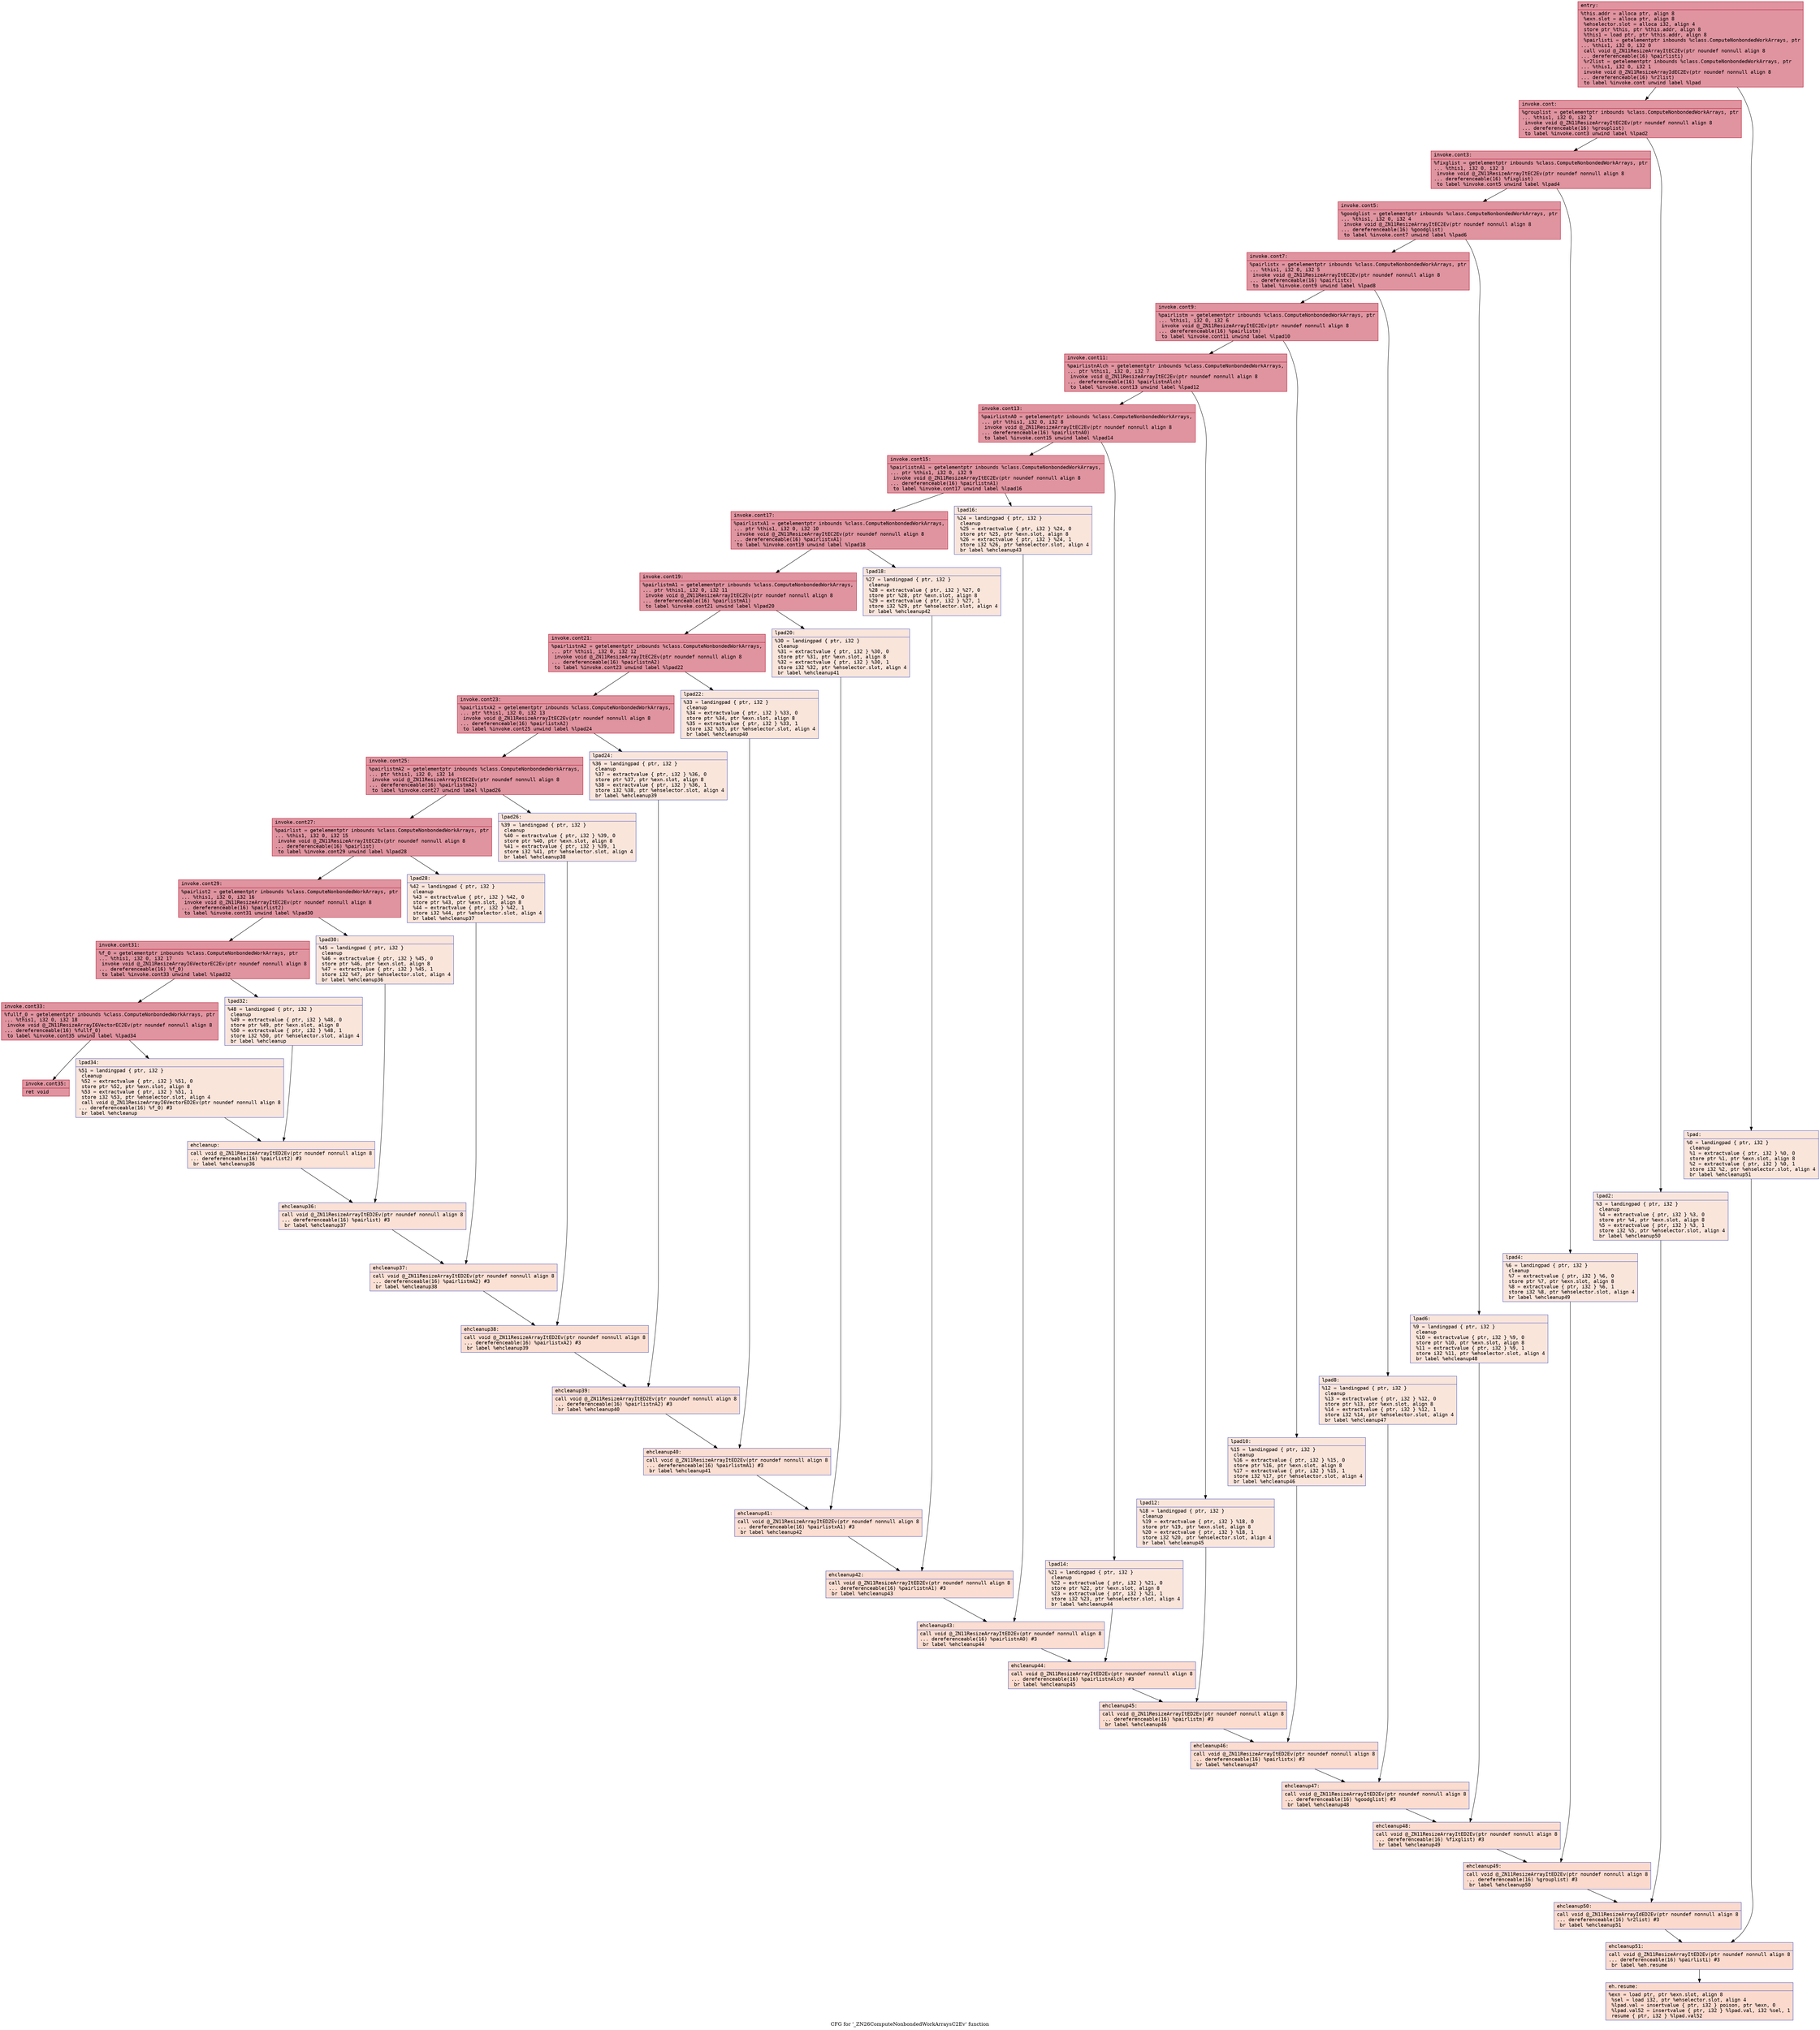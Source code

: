 digraph "CFG for '_ZN26ComputeNonbondedWorkArraysC2Ev' function" {
	label="CFG for '_ZN26ComputeNonbondedWorkArraysC2Ev' function";

	Node0x5621f76eb120 [shape=record,color="#b70d28ff", style=filled, fillcolor="#b70d2870" fontname="Courier",label="{entry:\l|  %this.addr = alloca ptr, align 8\l  %exn.slot = alloca ptr, align 8\l  %ehselector.slot = alloca i32, align 4\l  store ptr %this, ptr %this.addr, align 8\l  %this1 = load ptr, ptr %this.addr, align 8\l  %pairlisti = getelementptr inbounds %class.ComputeNonbondedWorkArrays, ptr\l... %this1, i32 0, i32 0\l  call void @_ZN11ResizeArrayItEC2Ev(ptr noundef nonnull align 8\l... dereferenceable(16) %pairlisti)\l  %r2list = getelementptr inbounds %class.ComputeNonbondedWorkArrays, ptr\l... %this1, i32 0, i32 1\l  invoke void @_ZN11ResizeArrayIdEC2Ev(ptr noundef nonnull align 8\l... dereferenceable(16) %r2list)\l          to label %invoke.cont unwind label %lpad\l}"];
	Node0x5621f76eb120 -> Node0x5621f76ebc50[tooltip="entry -> invoke.cont\nProbability 100.00%" ];
	Node0x5621f76eb120 -> Node0x5621f76ebd30[tooltip="entry -> lpad\nProbability 0.00%" ];
	Node0x5621f76ebc50 [shape=record,color="#b70d28ff", style=filled, fillcolor="#b70d2870" fontname="Courier",label="{invoke.cont:\l|  %grouplist = getelementptr inbounds %class.ComputeNonbondedWorkArrays, ptr\l... %this1, i32 0, i32 2\l  invoke void @_ZN11ResizeArrayItEC2Ev(ptr noundef nonnull align 8\l... dereferenceable(16) %grouplist)\l          to label %invoke.cont3 unwind label %lpad2\l}"];
	Node0x5621f76ebc50 -> Node0x5621f76ec070[tooltip="invoke.cont -> invoke.cont3\nProbability 100.00%" ];
	Node0x5621f76ebc50 -> Node0x5621f76ec0f0[tooltip="invoke.cont -> lpad2\nProbability 0.00%" ];
	Node0x5621f76ec070 [shape=record,color="#b70d28ff", style=filled, fillcolor="#b70d2870" fontname="Courier",label="{invoke.cont3:\l|  %fixglist = getelementptr inbounds %class.ComputeNonbondedWorkArrays, ptr\l... %this1, i32 0, i32 3\l  invoke void @_ZN11ResizeArrayItEC2Ev(ptr noundef nonnull align 8\l... dereferenceable(16) %fixglist)\l          to label %invoke.cont5 unwind label %lpad4\l}"];
	Node0x5621f76ec070 -> Node0x5621f76ec4f0[tooltip="invoke.cont3 -> invoke.cont5\nProbability 100.00%" ];
	Node0x5621f76ec070 -> Node0x5621f76ec570[tooltip="invoke.cont3 -> lpad4\nProbability 0.00%" ];
	Node0x5621f76ec4f0 [shape=record,color="#b70d28ff", style=filled, fillcolor="#b70d2870" fontname="Courier",label="{invoke.cont5:\l|  %goodglist = getelementptr inbounds %class.ComputeNonbondedWorkArrays, ptr\l... %this1, i32 0, i32 4\l  invoke void @_ZN11ResizeArrayItEC2Ev(ptr noundef nonnull align 8\l... dereferenceable(16) %goodglist)\l          to label %invoke.cont7 unwind label %lpad6\l}"];
	Node0x5621f76ec4f0 -> Node0x5621f76ecfc0[tooltip="invoke.cont5 -> invoke.cont7\nProbability 100.00%" ];
	Node0x5621f76ec4f0 -> Node0x5621f76ed040[tooltip="invoke.cont5 -> lpad6\nProbability 0.00%" ];
	Node0x5621f76ecfc0 [shape=record,color="#b70d28ff", style=filled, fillcolor="#b70d2870" fontname="Courier",label="{invoke.cont7:\l|  %pairlistx = getelementptr inbounds %class.ComputeNonbondedWorkArrays, ptr\l... %this1, i32 0, i32 5\l  invoke void @_ZN11ResizeArrayItEC2Ev(ptr noundef nonnull align 8\l... dereferenceable(16) %pairlistx)\l          to label %invoke.cont9 unwind label %lpad8\l}"];
	Node0x5621f76ecfc0 -> Node0x5621f76ed280[tooltip="invoke.cont7 -> invoke.cont9\nProbability 100.00%" ];
	Node0x5621f76ecfc0 -> Node0x5621f76ed300[tooltip="invoke.cont7 -> lpad8\nProbability 0.00%" ];
	Node0x5621f76ed280 [shape=record,color="#b70d28ff", style=filled, fillcolor="#b70d2870" fontname="Courier",label="{invoke.cont9:\l|  %pairlistm = getelementptr inbounds %class.ComputeNonbondedWorkArrays, ptr\l... %this1, i32 0, i32 6\l  invoke void @_ZN11ResizeArrayItEC2Ev(ptr noundef nonnull align 8\l... dereferenceable(16) %pairlistm)\l          to label %invoke.cont11 unwind label %lpad10\l}"];
	Node0x5621f76ed280 -> Node0x5621f76ed540[tooltip="invoke.cont9 -> invoke.cont11\nProbability 100.00%" ];
	Node0x5621f76ed280 -> Node0x5621f76ed5c0[tooltip="invoke.cont9 -> lpad10\nProbability 0.00%" ];
	Node0x5621f76ed540 [shape=record,color="#b70d28ff", style=filled, fillcolor="#b70d2870" fontname="Courier",label="{invoke.cont11:\l|  %pairlistnAlch = getelementptr inbounds %class.ComputeNonbondedWorkArrays,\l... ptr %this1, i32 0, i32 7\l  invoke void @_ZN11ResizeArrayItEC2Ev(ptr noundef nonnull align 8\l... dereferenceable(16) %pairlistnAlch)\l          to label %invoke.cont13 unwind label %lpad12\l}"];
	Node0x5621f76ed540 -> Node0x5621f76edb20[tooltip="invoke.cont11 -> invoke.cont13\nProbability 100.00%" ];
	Node0x5621f76ed540 -> Node0x5621f76edba0[tooltip="invoke.cont11 -> lpad12\nProbability 0.00%" ];
	Node0x5621f76edb20 [shape=record,color="#b70d28ff", style=filled, fillcolor="#b70d2870" fontname="Courier",label="{invoke.cont13:\l|  %pairlistnA0 = getelementptr inbounds %class.ComputeNonbondedWorkArrays,\l... ptr %this1, i32 0, i32 8\l  invoke void @_ZN11ResizeArrayItEC2Ev(ptr noundef nonnull align 8\l... dereferenceable(16) %pairlistnA0)\l          to label %invoke.cont15 unwind label %lpad14\l}"];
	Node0x5621f76edb20 -> Node0x5621f76edec0[tooltip="invoke.cont13 -> invoke.cont15\nProbability 100.00%" ];
	Node0x5621f76edb20 -> Node0x5621f76edf40[tooltip="invoke.cont13 -> lpad14\nProbability 0.00%" ];
	Node0x5621f76edec0 [shape=record,color="#b70d28ff", style=filled, fillcolor="#b70d2870" fontname="Courier",label="{invoke.cont15:\l|  %pairlistnA1 = getelementptr inbounds %class.ComputeNonbondedWorkArrays,\l... ptr %this1, i32 0, i32 9\l  invoke void @_ZN11ResizeArrayItEC2Ev(ptr noundef nonnull align 8\l... dereferenceable(16) %pairlistnA1)\l          to label %invoke.cont17 unwind label %lpad16\l}"];
	Node0x5621f76edec0 -> Node0x5621f76ee260[tooltip="invoke.cont15 -> invoke.cont17\nProbability 100.00%" ];
	Node0x5621f76edec0 -> Node0x5621f76ee2e0[tooltip="invoke.cont15 -> lpad16\nProbability 0.00%" ];
	Node0x5621f76ee260 [shape=record,color="#b70d28ff", style=filled, fillcolor="#b70d2870" fontname="Courier",label="{invoke.cont17:\l|  %pairlistxA1 = getelementptr inbounds %class.ComputeNonbondedWorkArrays,\l... ptr %this1, i32 0, i32 10\l  invoke void @_ZN11ResizeArrayItEC2Ev(ptr noundef nonnull align 8\l... dereferenceable(16) %pairlistxA1)\l          to label %invoke.cont19 unwind label %lpad18\l}"];
	Node0x5621f76ee260 -> Node0x5621f76ee600[tooltip="invoke.cont17 -> invoke.cont19\nProbability 100.00%" ];
	Node0x5621f76ee260 -> Node0x5621f76ee680[tooltip="invoke.cont17 -> lpad18\nProbability 0.00%" ];
	Node0x5621f76ee600 [shape=record,color="#b70d28ff", style=filled, fillcolor="#b70d2870" fontname="Courier",label="{invoke.cont19:\l|  %pairlistmA1 = getelementptr inbounds %class.ComputeNonbondedWorkArrays,\l... ptr %this1, i32 0, i32 11\l  invoke void @_ZN11ResizeArrayItEC2Ev(ptr noundef nonnull align 8\l... dereferenceable(16) %pairlistmA1)\l          to label %invoke.cont21 unwind label %lpad20\l}"];
	Node0x5621f76ee600 -> Node0x5621f76ee9a0[tooltip="invoke.cont19 -> invoke.cont21\nProbability 100.00%" ];
	Node0x5621f76ee600 -> Node0x5621f76eea20[tooltip="invoke.cont19 -> lpad20\nProbability 0.00%" ];
	Node0x5621f76ee9a0 [shape=record,color="#b70d28ff", style=filled, fillcolor="#b70d2870" fontname="Courier",label="{invoke.cont21:\l|  %pairlistnA2 = getelementptr inbounds %class.ComputeNonbondedWorkArrays,\l... ptr %this1, i32 0, i32 12\l  invoke void @_ZN11ResizeArrayItEC2Ev(ptr noundef nonnull align 8\l... dereferenceable(16) %pairlistnA2)\l          to label %invoke.cont23 unwind label %lpad22\l}"];
	Node0x5621f76ee9a0 -> Node0x5621f76eed40[tooltip="invoke.cont21 -> invoke.cont23\nProbability 100.00%" ];
	Node0x5621f76ee9a0 -> Node0x5621f76eedc0[tooltip="invoke.cont21 -> lpad22\nProbability 0.00%" ];
	Node0x5621f76eed40 [shape=record,color="#b70d28ff", style=filled, fillcolor="#b70d2870" fontname="Courier",label="{invoke.cont23:\l|  %pairlistxA2 = getelementptr inbounds %class.ComputeNonbondedWorkArrays,\l... ptr %this1, i32 0, i32 13\l  invoke void @_ZN11ResizeArrayItEC2Ev(ptr noundef nonnull align 8\l... dereferenceable(16) %pairlistxA2)\l          to label %invoke.cont25 unwind label %lpad24\l}"];
	Node0x5621f76eed40 -> Node0x5621f76ef0e0[tooltip="invoke.cont23 -> invoke.cont25\nProbability 100.00%" ];
	Node0x5621f76eed40 -> Node0x5621f76ef160[tooltip="invoke.cont23 -> lpad24\nProbability 0.00%" ];
	Node0x5621f76ef0e0 [shape=record,color="#b70d28ff", style=filled, fillcolor="#b70d2870" fontname="Courier",label="{invoke.cont25:\l|  %pairlistmA2 = getelementptr inbounds %class.ComputeNonbondedWorkArrays,\l... ptr %this1, i32 0, i32 14\l  invoke void @_ZN11ResizeArrayItEC2Ev(ptr noundef nonnull align 8\l... dereferenceable(16) %pairlistmA2)\l          to label %invoke.cont27 unwind label %lpad26\l}"];
	Node0x5621f76ef0e0 -> Node0x5621f76ef480[tooltip="invoke.cont25 -> invoke.cont27\nProbability 100.00%" ];
	Node0x5621f76ef0e0 -> Node0x5621f76ef500[tooltip="invoke.cont25 -> lpad26\nProbability 0.00%" ];
	Node0x5621f76ef480 [shape=record,color="#b70d28ff", style=filled, fillcolor="#b70d2870" fontname="Courier",label="{invoke.cont27:\l|  %pairlist = getelementptr inbounds %class.ComputeNonbondedWorkArrays, ptr\l... %this1, i32 0, i32 15\l  invoke void @_ZN11ResizeArrayItEC2Ev(ptr noundef nonnull align 8\l... dereferenceable(16) %pairlist)\l          to label %invoke.cont29 unwind label %lpad28\l}"];
	Node0x5621f76ef480 -> Node0x5621f76efe40[tooltip="invoke.cont27 -> invoke.cont29\nProbability 100.00%" ];
	Node0x5621f76ef480 -> Node0x5621f76efec0[tooltip="invoke.cont27 -> lpad28\nProbability 0.00%" ];
	Node0x5621f76efe40 [shape=record,color="#b70d28ff", style=filled, fillcolor="#b70d2870" fontname="Courier",label="{invoke.cont29:\l|  %pairlist2 = getelementptr inbounds %class.ComputeNonbondedWorkArrays, ptr\l... %this1, i32 0, i32 16\l  invoke void @_ZN11ResizeArrayItEC2Ev(ptr noundef nonnull align 8\l... dereferenceable(16) %pairlist2)\l          to label %invoke.cont31 unwind label %lpad30\l}"];
	Node0x5621f76efe40 -> Node0x5621f76f01e0[tooltip="invoke.cont29 -> invoke.cont31\nProbability 100.00%" ];
	Node0x5621f76efe40 -> Node0x5621f76f0260[tooltip="invoke.cont29 -> lpad30\nProbability 0.00%" ];
	Node0x5621f76f01e0 [shape=record,color="#b70d28ff", style=filled, fillcolor="#b70d2870" fontname="Courier",label="{invoke.cont31:\l|  %f_0 = getelementptr inbounds %class.ComputeNonbondedWorkArrays, ptr\l... %this1, i32 0, i32 17\l  invoke void @_ZN11ResizeArrayI6VectorEC2Ev(ptr noundef nonnull align 8\l... dereferenceable(16) %f_0)\l          to label %invoke.cont33 unwind label %lpad32\l}"];
	Node0x5621f76f01e0 -> Node0x5621f76f0550[tooltip="invoke.cont31 -> invoke.cont33\nProbability 100.00%" ];
	Node0x5621f76f01e0 -> Node0x5621f76f05d0[tooltip="invoke.cont31 -> lpad32\nProbability 0.00%" ];
	Node0x5621f76f0550 [shape=record,color="#b70d28ff", style=filled, fillcolor="#b70d2870" fontname="Courier",label="{invoke.cont33:\l|  %fullf_0 = getelementptr inbounds %class.ComputeNonbondedWorkArrays, ptr\l... %this1, i32 0, i32 18\l  invoke void @_ZN11ResizeArrayI6VectorEC2Ev(ptr noundef nonnull align 8\l... dereferenceable(16) %fullf_0)\l          to label %invoke.cont35 unwind label %lpad34\l}"];
	Node0x5621f76f0550 -> Node0x5621f76f09f0[tooltip="invoke.cont33 -> invoke.cont35\nProbability 100.00%" ];
	Node0x5621f76f0550 -> Node0x5621f76f0a70[tooltip="invoke.cont33 -> lpad34\nProbability 0.00%" ];
	Node0x5621f76f09f0 [shape=record,color="#b70d28ff", style=filled, fillcolor="#b70d2870" fontname="Courier",label="{invoke.cont35:\l|  ret void\l}"];
	Node0x5621f76ebd30 [shape=record,color="#3d50c3ff", style=filled, fillcolor="#f4c5ad70" fontname="Courier",label="{lpad:\l|  %0 = landingpad \{ ptr, i32 \}\l          cleanup\l  %1 = extractvalue \{ ptr, i32 \} %0, 0\l  store ptr %1, ptr %exn.slot, align 8\l  %2 = extractvalue \{ ptr, i32 \} %0, 1\l  store i32 %2, ptr %ehselector.slot, align 4\l  br label %ehcleanup51\l}"];
	Node0x5621f76ebd30 -> Node0x5621f76f0f70[tooltip="lpad -> ehcleanup51\nProbability 100.00%" ];
	Node0x5621f76ec0f0 [shape=record,color="#3d50c3ff", style=filled, fillcolor="#f4c5ad70" fontname="Courier",label="{lpad2:\l|  %3 = landingpad \{ ptr, i32 \}\l          cleanup\l  %4 = extractvalue \{ ptr, i32 \} %3, 0\l  store ptr %4, ptr %exn.slot, align 8\l  %5 = extractvalue \{ ptr, i32 \} %3, 1\l  store i32 %5, ptr %ehselector.slot, align 4\l  br label %ehcleanup50\l}"];
	Node0x5621f76ec0f0 -> Node0x5621f76f12b0[tooltip="lpad2 -> ehcleanup50\nProbability 100.00%" ];
	Node0x5621f76ec570 [shape=record,color="#3d50c3ff", style=filled, fillcolor="#f4c5ad70" fontname="Courier",label="{lpad4:\l|  %6 = landingpad \{ ptr, i32 \}\l          cleanup\l  %7 = extractvalue \{ ptr, i32 \} %6, 0\l  store ptr %7, ptr %exn.slot, align 8\l  %8 = extractvalue \{ ptr, i32 \} %6, 1\l  store i32 %8, ptr %ehselector.slot, align 4\l  br label %ehcleanup49\l}"];
	Node0x5621f76ec570 -> Node0x5621f76f1680[tooltip="lpad4 -> ehcleanup49\nProbability 100.00%" ];
	Node0x5621f76ed040 [shape=record,color="#3d50c3ff", style=filled, fillcolor="#f4c5ad70" fontname="Courier",label="{lpad6:\l|  %9 = landingpad \{ ptr, i32 \}\l          cleanup\l  %10 = extractvalue \{ ptr, i32 \} %9, 0\l  store ptr %10, ptr %exn.slot, align 8\l  %11 = extractvalue \{ ptr, i32 \} %9, 1\l  store i32 %11, ptr %ehselector.slot, align 4\l  br label %ehcleanup48\l}"];
	Node0x5621f76ed040 -> Node0x5621f76f1a50[tooltip="lpad6 -> ehcleanup48\nProbability 100.00%" ];
	Node0x5621f76ed300 [shape=record,color="#3d50c3ff", style=filled, fillcolor="#f4c5ad70" fontname="Courier",label="{lpad8:\l|  %12 = landingpad \{ ptr, i32 \}\l          cleanup\l  %13 = extractvalue \{ ptr, i32 \} %12, 0\l  store ptr %13, ptr %exn.slot, align 8\l  %14 = extractvalue \{ ptr, i32 \} %12, 1\l  store i32 %14, ptr %ehselector.slot, align 4\l  br label %ehcleanup47\l}"];
	Node0x5621f76ed300 -> Node0x5621f76ecb00[tooltip="lpad8 -> ehcleanup47\nProbability 100.00%" ];
	Node0x5621f76ed5c0 [shape=record,color="#3d50c3ff", style=filled, fillcolor="#f4c5ad70" fontname="Courier",label="{lpad10:\l|  %15 = landingpad \{ ptr, i32 \}\l          cleanup\l  %16 = extractvalue \{ ptr, i32 \} %15, 0\l  store ptr %16, ptr %exn.slot, align 8\l  %17 = extractvalue \{ ptr, i32 \} %15, 1\l  store i32 %17, ptr %ehselector.slot, align 4\l  br label %ehcleanup46\l}"];
	Node0x5621f76ed5c0 -> Node0x5621f76eced0[tooltip="lpad10 -> ehcleanup46\nProbability 100.00%" ];
	Node0x5621f76edba0 [shape=record,color="#3d50c3ff", style=filled, fillcolor="#f4c5ad70" fontname="Courier",label="{lpad12:\l|  %18 = landingpad \{ ptr, i32 \}\l          cleanup\l  %19 = extractvalue \{ ptr, i32 \} %18, 0\l  store ptr %19, ptr %exn.slot, align 8\l  %20 = extractvalue \{ ptr, i32 \} %18, 1\l  store i32 %20, ptr %ehselector.slot, align 4\l  br label %ehcleanup45\l}"];
	Node0x5621f76edba0 -> Node0x5621f76f2dd0[tooltip="lpad12 -> ehcleanup45\nProbability 100.00%" ];
	Node0x5621f76edf40 [shape=record,color="#3d50c3ff", style=filled, fillcolor="#f4c5ad70" fontname="Courier",label="{lpad14:\l|  %21 = landingpad \{ ptr, i32 \}\l          cleanup\l  %22 = extractvalue \{ ptr, i32 \} %21, 0\l  store ptr %22, ptr %exn.slot, align 8\l  %23 = extractvalue \{ ptr, i32 \} %21, 1\l  store i32 %23, ptr %ehselector.slot, align 4\l  br label %ehcleanup44\l}"];
	Node0x5621f76edf40 -> Node0x5621f76f31a0[tooltip="lpad14 -> ehcleanup44\nProbability 100.00%" ];
	Node0x5621f76ee2e0 [shape=record,color="#3d50c3ff", style=filled, fillcolor="#f4c5ad70" fontname="Courier",label="{lpad16:\l|  %24 = landingpad \{ ptr, i32 \}\l          cleanup\l  %25 = extractvalue \{ ptr, i32 \} %24, 0\l  store ptr %25, ptr %exn.slot, align 8\l  %26 = extractvalue \{ ptr, i32 \} %24, 1\l  store i32 %26, ptr %ehselector.slot, align 4\l  br label %ehcleanup43\l}"];
	Node0x5621f76ee2e0 -> Node0x5621f76f3570[tooltip="lpad16 -> ehcleanup43\nProbability 100.00%" ];
	Node0x5621f76ee680 [shape=record,color="#3d50c3ff", style=filled, fillcolor="#f4c5ad70" fontname="Courier",label="{lpad18:\l|  %27 = landingpad \{ ptr, i32 \}\l          cleanup\l  %28 = extractvalue \{ ptr, i32 \} %27, 0\l  store ptr %28, ptr %exn.slot, align 8\l  %29 = extractvalue \{ ptr, i32 \} %27, 1\l  store i32 %29, ptr %ehselector.slot, align 4\l  br label %ehcleanup42\l}"];
	Node0x5621f76ee680 -> Node0x5621f76f3940[tooltip="lpad18 -> ehcleanup42\nProbability 100.00%" ];
	Node0x5621f76eea20 [shape=record,color="#3d50c3ff", style=filled, fillcolor="#f4c5ad70" fontname="Courier",label="{lpad20:\l|  %30 = landingpad \{ ptr, i32 \}\l          cleanup\l  %31 = extractvalue \{ ptr, i32 \} %30, 0\l  store ptr %31, ptr %exn.slot, align 8\l  %32 = extractvalue \{ ptr, i32 \} %30, 1\l  store i32 %32, ptr %ehselector.slot, align 4\l  br label %ehcleanup41\l}"];
	Node0x5621f76eea20 -> Node0x5621f76f3d10[tooltip="lpad20 -> ehcleanup41\nProbability 100.00%" ];
	Node0x5621f76eedc0 [shape=record,color="#3d50c3ff", style=filled, fillcolor="#f4c5ad70" fontname="Courier",label="{lpad22:\l|  %33 = landingpad \{ ptr, i32 \}\l          cleanup\l  %34 = extractvalue \{ ptr, i32 \} %33, 0\l  store ptr %34, ptr %exn.slot, align 8\l  %35 = extractvalue \{ ptr, i32 \} %33, 1\l  store i32 %35, ptr %ehselector.slot, align 4\l  br label %ehcleanup40\l}"];
	Node0x5621f76eedc0 -> Node0x5621f76f40e0[tooltip="lpad22 -> ehcleanup40\nProbability 100.00%" ];
	Node0x5621f76ef160 [shape=record,color="#3d50c3ff", style=filled, fillcolor="#f4c5ad70" fontname="Courier",label="{lpad24:\l|  %36 = landingpad \{ ptr, i32 \}\l          cleanup\l  %37 = extractvalue \{ ptr, i32 \} %36, 0\l  store ptr %37, ptr %exn.slot, align 8\l  %38 = extractvalue \{ ptr, i32 \} %36, 1\l  store i32 %38, ptr %ehselector.slot, align 4\l  br label %ehcleanup39\l}"];
	Node0x5621f76ef160 -> Node0x5621f76f44b0[tooltip="lpad24 -> ehcleanup39\nProbability 100.00%" ];
	Node0x5621f76ef500 [shape=record,color="#3d50c3ff", style=filled, fillcolor="#f4c5ad70" fontname="Courier",label="{lpad26:\l|  %39 = landingpad \{ ptr, i32 \}\l          cleanup\l  %40 = extractvalue \{ ptr, i32 \} %39, 0\l  store ptr %40, ptr %exn.slot, align 8\l  %41 = extractvalue \{ ptr, i32 \} %39, 1\l  store i32 %41, ptr %ehselector.slot, align 4\l  br label %ehcleanup38\l}"];
	Node0x5621f76ef500 -> Node0x5621f76f4880[tooltip="lpad26 -> ehcleanup38\nProbability 100.00%" ];
	Node0x5621f76efec0 [shape=record,color="#3d50c3ff", style=filled, fillcolor="#f4c5ad70" fontname="Courier",label="{lpad28:\l|  %42 = landingpad \{ ptr, i32 \}\l          cleanup\l  %43 = extractvalue \{ ptr, i32 \} %42, 0\l  store ptr %43, ptr %exn.slot, align 8\l  %44 = extractvalue \{ ptr, i32 \} %42, 1\l  store i32 %44, ptr %ehselector.slot, align 4\l  br label %ehcleanup37\l}"];
	Node0x5621f76efec0 -> Node0x5621f76f4c50[tooltip="lpad28 -> ehcleanup37\nProbability 100.00%" ];
	Node0x5621f76f0260 [shape=record,color="#3d50c3ff", style=filled, fillcolor="#f4c5ad70" fontname="Courier",label="{lpad30:\l|  %45 = landingpad \{ ptr, i32 \}\l          cleanup\l  %46 = extractvalue \{ ptr, i32 \} %45, 0\l  store ptr %46, ptr %exn.slot, align 8\l  %47 = extractvalue \{ ptr, i32 \} %45, 1\l  store i32 %47, ptr %ehselector.slot, align 4\l  br label %ehcleanup36\l}"];
	Node0x5621f76f0260 -> Node0x5621f76f5830[tooltip="lpad30 -> ehcleanup36\nProbability 100.00%" ];
	Node0x5621f76f05d0 [shape=record,color="#3d50c3ff", style=filled, fillcolor="#f4c5ad70" fontname="Courier",label="{lpad32:\l|  %48 = landingpad \{ ptr, i32 \}\l          cleanup\l  %49 = extractvalue \{ ptr, i32 \} %48, 0\l  store ptr %49, ptr %exn.slot, align 8\l  %50 = extractvalue \{ ptr, i32 \} %48, 1\l  store i32 %50, ptr %ehselector.slot, align 4\l  br label %ehcleanup\l}"];
	Node0x5621f76f05d0 -> Node0x5621f76f5c00[tooltip="lpad32 -> ehcleanup\nProbability 100.00%" ];
	Node0x5621f76f0a70 [shape=record,color="#3d50c3ff", style=filled, fillcolor="#f4c5ad70" fontname="Courier",label="{lpad34:\l|  %51 = landingpad \{ ptr, i32 \}\l          cleanup\l  %52 = extractvalue \{ ptr, i32 \} %51, 0\l  store ptr %52, ptr %exn.slot, align 8\l  %53 = extractvalue \{ ptr, i32 \} %51, 1\l  store i32 %53, ptr %ehselector.slot, align 4\l  call void @_ZN11ResizeArrayI6VectorED2Ev(ptr noundef nonnull align 8\l... dereferenceable(16) %f_0) #3\l  br label %ehcleanup\l}"];
	Node0x5621f76f0a70 -> Node0x5621f76f5c00[tooltip="lpad34 -> ehcleanup\nProbability 100.00%" ];
	Node0x5621f76f5c00 [shape=record,color="#3d50c3ff", style=filled, fillcolor="#f6bfa670" fontname="Courier",label="{ehcleanup:\l|  call void @_ZN11ResizeArrayItED2Ev(ptr noundef nonnull align 8\l... dereferenceable(16) %pairlist2) #3\l  br label %ehcleanup36\l}"];
	Node0x5621f76f5c00 -> Node0x5621f76f5830[tooltip="ehcleanup -> ehcleanup36\nProbability 100.00%" ];
	Node0x5621f76f5830 [shape=record,color="#3d50c3ff", style=filled, fillcolor="#f7bca170" fontname="Courier",label="{ehcleanup36:\l|  call void @_ZN11ResizeArrayItED2Ev(ptr noundef nonnull align 8\l... dereferenceable(16) %pairlist) #3\l  br label %ehcleanup37\l}"];
	Node0x5621f76f5830 -> Node0x5621f76f4c50[tooltip="ehcleanup36 -> ehcleanup37\nProbability 100.00%" ];
	Node0x5621f76f4c50 [shape=record,color="#3d50c3ff", style=filled, fillcolor="#f7b99e70" fontname="Courier",label="{ehcleanup37:\l|  call void @_ZN11ResizeArrayItED2Ev(ptr noundef nonnull align 8\l... dereferenceable(16) %pairlistmA2) #3\l  br label %ehcleanup38\l}"];
	Node0x5621f76f4c50 -> Node0x5621f76f4880[tooltip="ehcleanup37 -> ehcleanup38\nProbability 100.00%" ];
	Node0x5621f76f4880 [shape=record,color="#3d50c3ff", style=filled, fillcolor="#f7b59970" fontname="Courier",label="{ehcleanup38:\l|  call void @_ZN11ResizeArrayItED2Ev(ptr noundef nonnull align 8\l... dereferenceable(16) %pairlistxA2) #3\l  br label %ehcleanup39\l}"];
	Node0x5621f76f4880 -> Node0x5621f76f44b0[tooltip="ehcleanup38 -> ehcleanup39\nProbability 100.00%" ];
	Node0x5621f76f44b0 [shape=record,color="#3d50c3ff", style=filled, fillcolor="#f7b59970" fontname="Courier",label="{ehcleanup39:\l|  call void @_ZN11ResizeArrayItED2Ev(ptr noundef nonnull align 8\l... dereferenceable(16) %pairlistnA2) #3\l  br label %ehcleanup40\l}"];
	Node0x5621f76f44b0 -> Node0x5621f76f40e0[tooltip="ehcleanup39 -> ehcleanup40\nProbability 100.00%" ];
	Node0x5621f76f40e0 [shape=record,color="#3d50c3ff", style=filled, fillcolor="#f7b59970" fontname="Courier",label="{ehcleanup40:\l|  call void @_ZN11ResizeArrayItED2Ev(ptr noundef nonnull align 8\l... dereferenceable(16) %pairlistmA1) #3\l  br label %ehcleanup41\l}"];
	Node0x5621f76f40e0 -> Node0x5621f76f3d10[tooltip="ehcleanup40 -> ehcleanup41\nProbability 100.00%" ];
	Node0x5621f76f3d10 [shape=record,color="#3d50c3ff", style=filled, fillcolor="#f7b39670" fontname="Courier",label="{ehcleanup41:\l|  call void @_ZN11ResizeArrayItED2Ev(ptr noundef nonnull align 8\l... dereferenceable(16) %pairlistxA1) #3\l  br label %ehcleanup42\l}"];
	Node0x5621f76f3d10 -> Node0x5621f76f3940[tooltip="ehcleanup41 -> ehcleanup42\nProbability 100.00%" ];
	Node0x5621f76f3940 [shape=record,color="#3d50c3ff", style=filled, fillcolor="#f7b39670" fontname="Courier",label="{ehcleanup42:\l|  call void @_ZN11ResizeArrayItED2Ev(ptr noundef nonnull align 8\l... dereferenceable(16) %pairlistnA1) #3\l  br label %ehcleanup43\l}"];
	Node0x5621f76f3940 -> Node0x5621f76f3570[tooltip="ehcleanup42 -> ehcleanup43\nProbability 100.00%" ];
	Node0x5621f76f3570 [shape=record,color="#3d50c3ff", style=filled, fillcolor="#f7b39670" fontname="Courier",label="{ehcleanup43:\l|  call void @_ZN11ResizeArrayItED2Ev(ptr noundef nonnull align 8\l... dereferenceable(16) %pairlistnA0) #3\l  br label %ehcleanup44\l}"];
	Node0x5621f76f3570 -> Node0x5621f76f31a0[tooltip="ehcleanup43 -> ehcleanup44\nProbability 100.00%" ];
	Node0x5621f76f31a0 [shape=record,color="#3d50c3ff", style=filled, fillcolor="#f7af9170" fontname="Courier",label="{ehcleanup44:\l|  call void @_ZN11ResizeArrayItED2Ev(ptr noundef nonnull align 8\l... dereferenceable(16) %pairlistnAlch) #3\l  br label %ehcleanup45\l}"];
	Node0x5621f76f31a0 -> Node0x5621f76f2dd0[tooltip="ehcleanup44 -> ehcleanup45\nProbability 100.00%" ];
	Node0x5621f76f2dd0 [shape=record,color="#3d50c3ff", style=filled, fillcolor="#f7af9170" fontname="Courier",label="{ehcleanup45:\l|  call void @_ZN11ResizeArrayItED2Ev(ptr noundef nonnull align 8\l... dereferenceable(16) %pairlistm) #3\l  br label %ehcleanup46\l}"];
	Node0x5621f76f2dd0 -> Node0x5621f76eced0[tooltip="ehcleanup45 -> ehcleanup46\nProbability 100.00%" ];
	Node0x5621f76eced0 [shape=record,color="#3d50c3ff", style=filled, fillcolor="#f7af9170" fontname="Courier",label="{ehcleanup46:\l|  call void @_ZN11ResizeArrayItED2Ev(ptr noundef nonnull align 8\l... dereferenceable(16) %pairlistx) #3\l  br label %ehcleanup47\l}"];
	Node0x5621f76eced0 -> Node0x5621f76ecb00[tooltip="ehcleanup46 -> ehcleanup47\nProbability 100.00%" ];
	Node0x5621f76ecb00 [shape=record,color="#3d50c3ff", style=filled, fillcolor="#f7af9170" fontname="Courier",label="{ehcleanup47:\l|  call void @_ZN11ResizeArrayItED2Ev(ptr noundef nonnull align 8\l... dereferenceable(16) %goodglist) #3\l  br label %ehcleanup48\l}"];
	Node0x5621f76ecb00 -> Node0x5621f76f1a50[tooltip="ehcleanup47 -> ehcleanup48\nProbability 100.00%" ];
	Node0x5621f76f1a50 [shape=record,color="#3d50c3ff", style=filled, fillcolor="#f7af9170" fontname="Courier",label="{ehcleanup48:\l|  call void @_ZN11ResizeArrayItED2Ev(ptr noundef nonnull align 8\l... dereferenceable(16) %fixglist) #3\l  br label %ehcleanup49\l}"];
	Node0x5621f76f1a50 -> Node0x5621f76f1680[tooltip="ehcleanup48 -> ehcleanup49\nProbability 100.00%" ];
	Node0x5621f76f1680 [shape=record,color="#3d50c3ff", style=filled, fillcolor="#f7ac8e70" fontname="Courier",label="{ehcleanup49:\l|  call void @_ZN11ResizeArrayItED2Ev(ptr noundef nonnull align 8\l... dereferenceable(16) %grouplist) #3\l  br label %ehcleanup50\l}"];
	Node0x5621f76f1680 -> Node0x5621f76f12b0[tooltip="ehcleanup49 -> ehcleanup50\nProbability 100.00%" ];
	Node0x5621f76f12b0 [shape=record,color="#3d50c3ff", style=filled, fillcolor="#f7ac8e70" fontname="Courier",label="{ehcleanup50:\l|  call void @_ZN11ResizeArrayIdED2Ev(ptr noundef nonnull align 8\l... dereferenceable(16) %r2list) #3\l  br label %ehcleanup51\l}"];
	Node0x5621f76f12b0 -> Node0x5621f76f0f70[tooltip="ehcleanup50 -> ehcleanup51\nProbability 100.00%" ];
	Node0x5621f76f0f70 [shape=record,color="#3d50c3ff", style=filled, fillcolor="#f7ac8e70" fontname="Courier",label="{ehcleanup51:\l|  call void @_ZN11ResizeArrayItED2Ev(ptr noundef nonnull align 8\l... dereferenceable(16) %pairlisti) #3\l  br label %eh.resume\l}"];
	Node0x5621f76f0f70 -> Node0x5621f76f7a40[tooltip="ehcleanup51 -> eh.resume\nProbability 100.00%" ];
	Node0x5621f76f7a40 [shape=record,color="#3d50c3ff", style=filled, fillcolor="#f7ac8e70" fontname="Courier",label="{eh.resume:\l|  %exn = load ptr, ptr %exn.slot, align 8\l  %sel = load i32, ptr %ehselector.slot, align 4\l  %lpad.val = insertvalue \{ ptr, i32 \} poison, ptr %exn, 0\l  %lpad.val52 = insertvalue \{ ptr, i32 \} %lpad.val, i32 %sel, 1\l  resume \{ ptr, i32 \} %lpad.val52\l}"];
}
